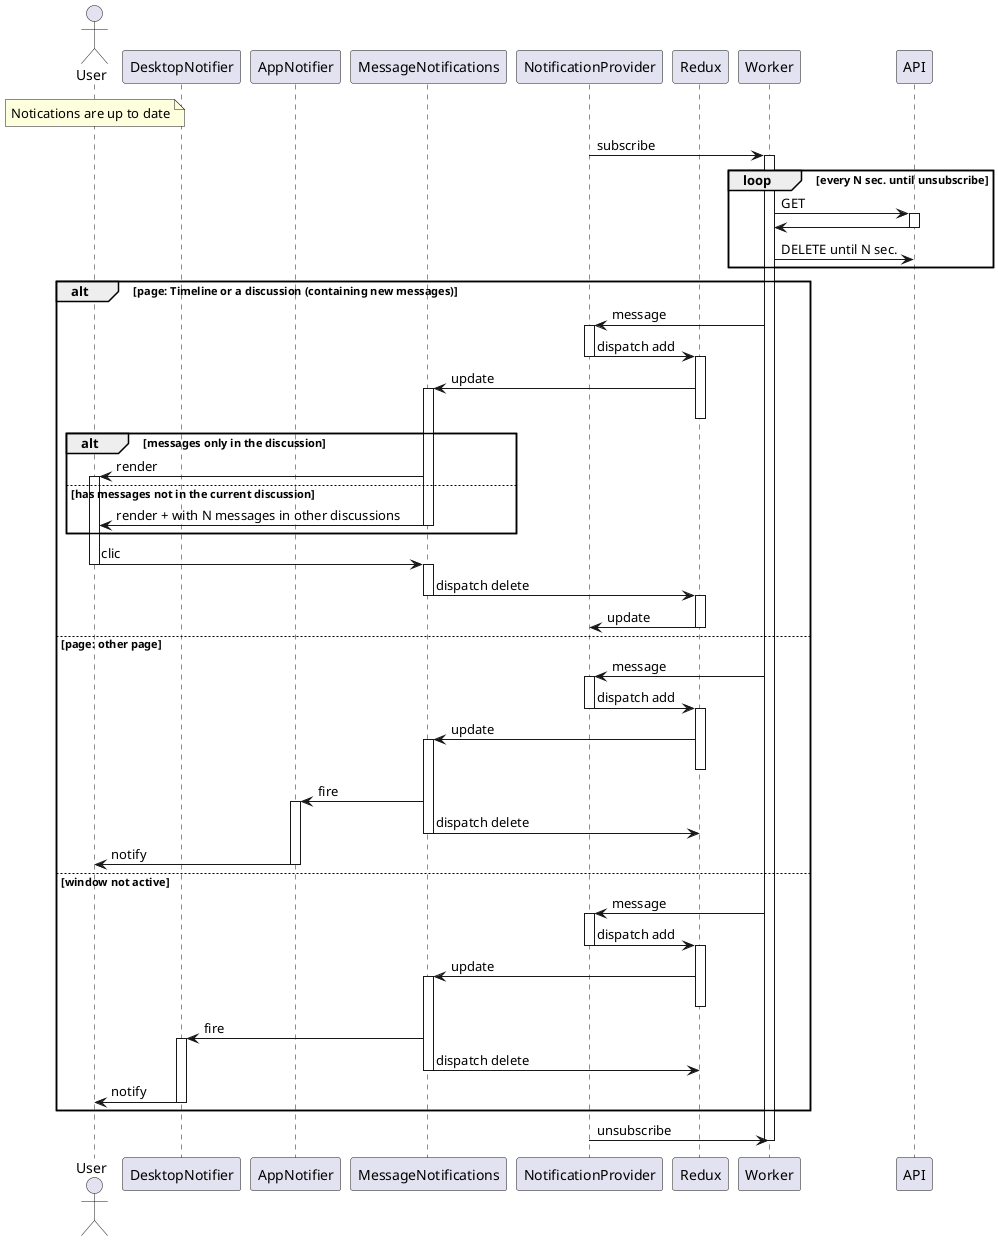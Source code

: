 @startuml
actor User
participant DesktopNotifier
participant AppNotifier
participant MessageNotifications
participant NotificationProvider
participant Redux
participant Worker
participant API

note over User: Notications are up to date

NotificationProvider -> Worker: subscribe
activate Worker

loop every N sec. until unsubscribe
  Worker -> API: GET
  activate API
  API -> Worker
  deactivate API
  Worker -> API: DELETE until N sec.
end

alt page: Timeline or a discussion (containing new messages)

  Worker -> NotificationProvider: message
  activate NotificationProvider
  NotificationProvider -> Redux: dispatch add
  deactivate NotificationProvider
  activate Redux
  Redux -> MessageNotifications: update
  activate MessageNotifications
  deactivate Redux

  alt messages only in the discussion
    MessageNotifications -> User: render
    activate User
  else has messages not in the current discussion
    MessageNotifications -> User: render + with N messages in other discussions
    deactivate MessageNotifications
  end

  User -> MessageNotifications: clic
  deactivate User
  activate MessageNotifications
  MessageNotifications -> Redux: dispatch delete
  deactivate MessageNotifications
  activate Redux
  Redux -> NotificationProvider: update
  deactivate Redux


else page: other page

  Worker -> NotificationProvider: message
  activate NotificationProvider
  NotificationProvider -> Redux: dispatch add
  deactivate NotificationProvider
  activate Redux
  Redux -> MessageNotifications: update
  activate MessageNotifications
  deactivate Redux
  MessageNotifications -> AppNotifier: fire
  activate AppNotifier
  MessageNotifications -> Redux: dispatch delete
  deactivate MessageNotifications
  deactivate MessageNotifications
  AppNotifier -> User: notify
  deactivate AppNotifier

else window not active

  Worker -> NotificationProvider: message
  activate NotificationProvider
  NotificationProvider -> Redux: dispatch add
  deactivate NotificationProvider
  activate Redux
  Redux -> MessageNotifications: update
  activate MessageNotifications
  deactivate Redux
  MessageNotifications -> DesktopNotifier: fire
  activate DesktopNotifier
  MessageNotifications -> Redux: dispatch delete
  deactivate MessageNotifications
  DesktopNotifier -> User: notify
  deactivate DesktopNotifier

end

NotificationProvider -> Worker: unsubscribe
deactivate Worker

@enduml
